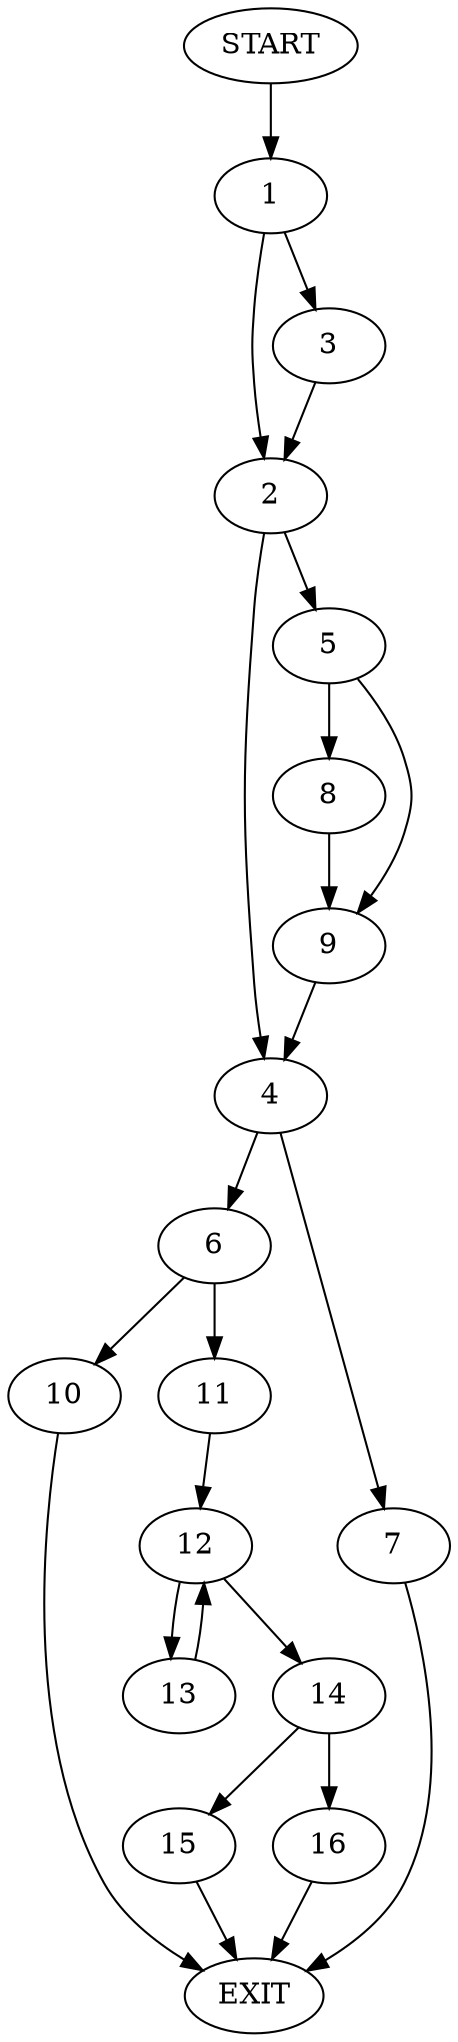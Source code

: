 digraph {
0 [label="START"]
17 [label="EXIT"]
0 -> 1
1 -> 2
1 -> 3
3 -> 2
2 -> 4
2 -> 5
4 -> 6
4 -> 7
5 -> 8
5 -> 9
8 -> 9
9 -> 4
6 -> 10
6 -> 11
7 -> 17
10 -> 17
11 -> 12
12 -> 13
12 -> 14
13 -> 12
14 -> 15
14 -> 16
15 -> 17
16 -> 17
}
